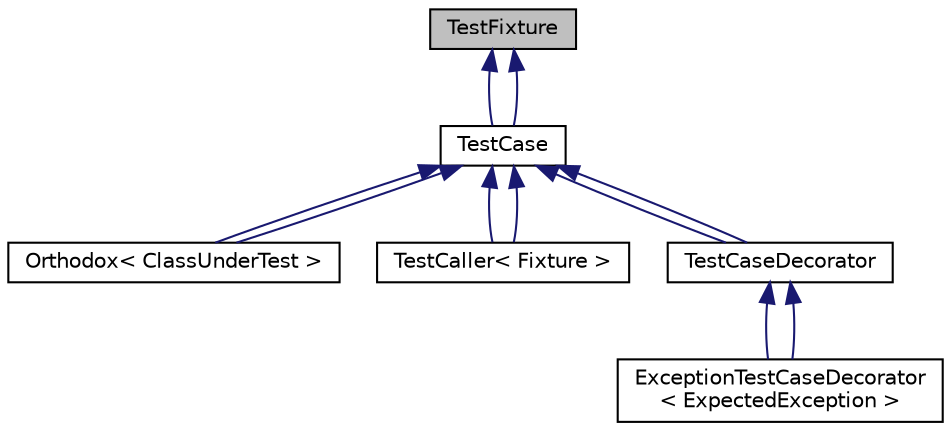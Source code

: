 digraph "TestFixture"
{
  edge [fontname="Helvetica",fontsize="10",labelfontname="Helvetica",labelfontsize="10"];
  node [fontname="Helvetica",fontsize="10",shape=record];
  Node1 [label="TestFixture",height=0.2,width=0.4,color="black", fillcolor="grey75", style="filled", fontcolor="black"];
  Node1 -> Node2 [dir="back",color="midnightblue",fontsize="10",style="solid",fontname="Helvetica"];
  Node2 [label="TestCase",height=0.2,width=0.4,color="black", fillcolor="white", style="filled",URL="$class_test_case.html",tooltip="A single test object. "];
  Node2 -> Node3 [dir="back",color="midnightblue",fontsize="10",style="solid",fontname="Helvetica"];
  Node3 [label="Orthodox\< ClassUnderTest \>",height=0.2,width=0.4,color="black", fillcolor="white", style="filled",URL="$class_orthodox.html"];
  Node2 -> Node3 [dir="back",color="midnightblue",fontsize="10",style="solid",fontname="Helvetica"];
  Node2 -> Node4 [dir="back",color="midnightblue",fontsize="10",style="solid",fontname="Helvetica"];
  Node4 [label="TestCaller\< Fixture \>",height=0.2,width=0.4,color="black", fillcolor="white", style="filled",URL="$class_test_caller.html",tooltip="Generate a test case from a fixture method.A test caller provides access to a test case method on a t..."];
  Node2 -> Node4 [dir="back",color="midnightblue",fontsize="10",style="solid",fontname="Helvetica"];
  Node2 -> Node5 [dir="back",color="midnightblue",fontsize="10",style="solid",fontname="Helvetica"];
  Node5 [label="TestCaseDecorator",height=0.2,width=0.4,color="black", fillcolor="white", style="filled",URL="$class_test_case_decorator.html",tooltip="Decorator for Test cases. "];
  Node5 -> Node6 [dir="back",color="midnightblue",fontsize="10",style="solid",fontname="Helvetica"];
  Node6 [label="ExceptionTestCaseDecorator\l\< ExpectedException \>",height=0.2,width=0.4,color="black", fillcolor="white", style="filled",URL="$class_exception_test_case_decorator.html",tooltip="Expected exception test case decorator. "];
  Node5 -> Node6 [dir="back",color="midnightblue",fontsize="10",style="solid",fontname="Helvetica"];
  Node2 -> Node5 [dir="back",color="midnightblue",fontsize="10",style="solid",fontname="Helvetica"];
  Node1 -> Node2 [dir="back",color="midnightblue",fontsize="10",style="solid",fontname="Helvetica"];
}
